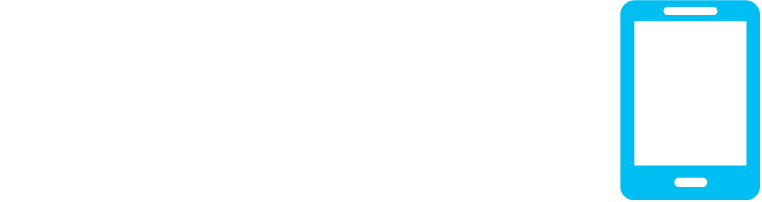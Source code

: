 <mxfile version="12.0.2" type="github" pages="1"><diagram id="fTxFQRFI_E645_nvhmPw" name="Page-1"><mxGraphModel dx="768" dy="724" grid="1" gridSize="10" guides="1" tooltips="1" connect="1" arrows="1" fold="1" page="1" pageScale="1" pageWidth="827" pageHeight="1169" math="0" shadow="0"><root><mxCell id="0"/><mxCell id="1" parent="0"/><mxCell id="6DY27D_XmUiI6qC4Z8Q7-1" value="" style="verticalLabelPosition=bottom;html=1;verticalAlign=top;align=center;strokeColor=none;fillColor=#00BEF2;shape=mxgraph.azure.mobile;pointerEvents=1;" parent="1" vertex="1"><mxGeometry x="350" y="10" width="70" height="100" as="geometry"/></mxCell><mxCell id="6DY27D_XmUiI6qC4Z8Q7-3" value="" style="shape=image;html=1;verticalAlign=top;verticalLabelPosition=bottom;labelBackgroundColor=#ffffff;imageAspect=0;aspect=fixed;image=https://cdn2.iconfinder.com/data/icons/circle-icons-1/64/flame-128.png" parent="1" vertex="1"><mxGeometry x="40" y="15" width="90" height="90" as="geometry"/></mxCell><mxCell id="6DY27D_XmUiI6qC4Z8Q7-6" value="" style="shape=image;html=1;verticalAlign=top;verticalLabelPosition=bottom;labelBackgroundColor=#ffffff;imageAspect=0;aspect=fixed;image=https://cdn0.iconfinder.com/data/icons/geosm-e-commerce/48/equals-128.png" parent="1" vertex="1"><mxGeometry x="190" y="13" width="82" height="82" as="geometry"/></mxCell></root></mxGraphModel></diagram></mxfile>